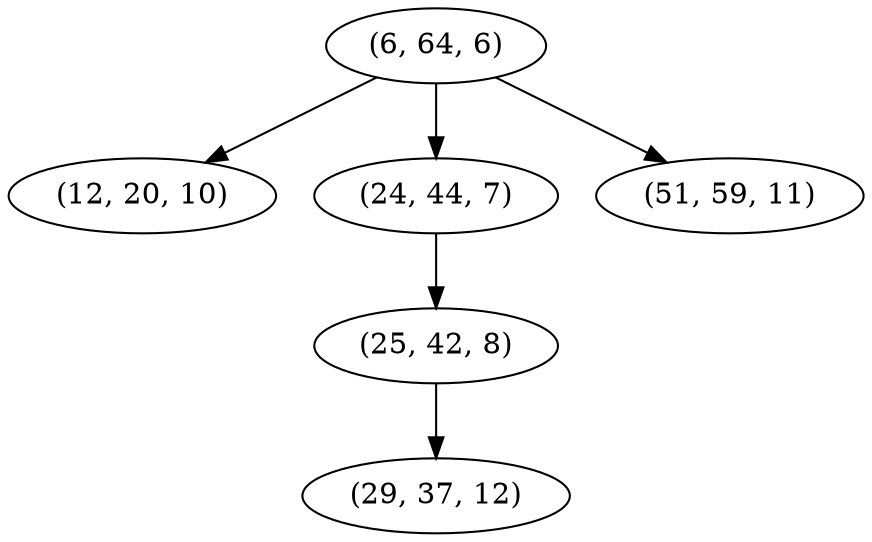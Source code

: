 digraph tree {
    "(6, 64, 6)";
    "(12, 20, 10)";
    "(24, 44, 7)";
    "(25, 42, 8)";
    "(29, 37, 12)";
    "(51, 59, 11)";
    "(6, 64, 6)" -> "(12, 20, 10)";
    "(6, 64, 6)" -> "(24, 44, 7)";
    "(6, 64, 6)" -> "(51, 59, 11)";
    "(24, 44, 7)" -> "(25, 42, 8)";
    "(25, 42, 8)" -> "(29, 37, 12)";
}
